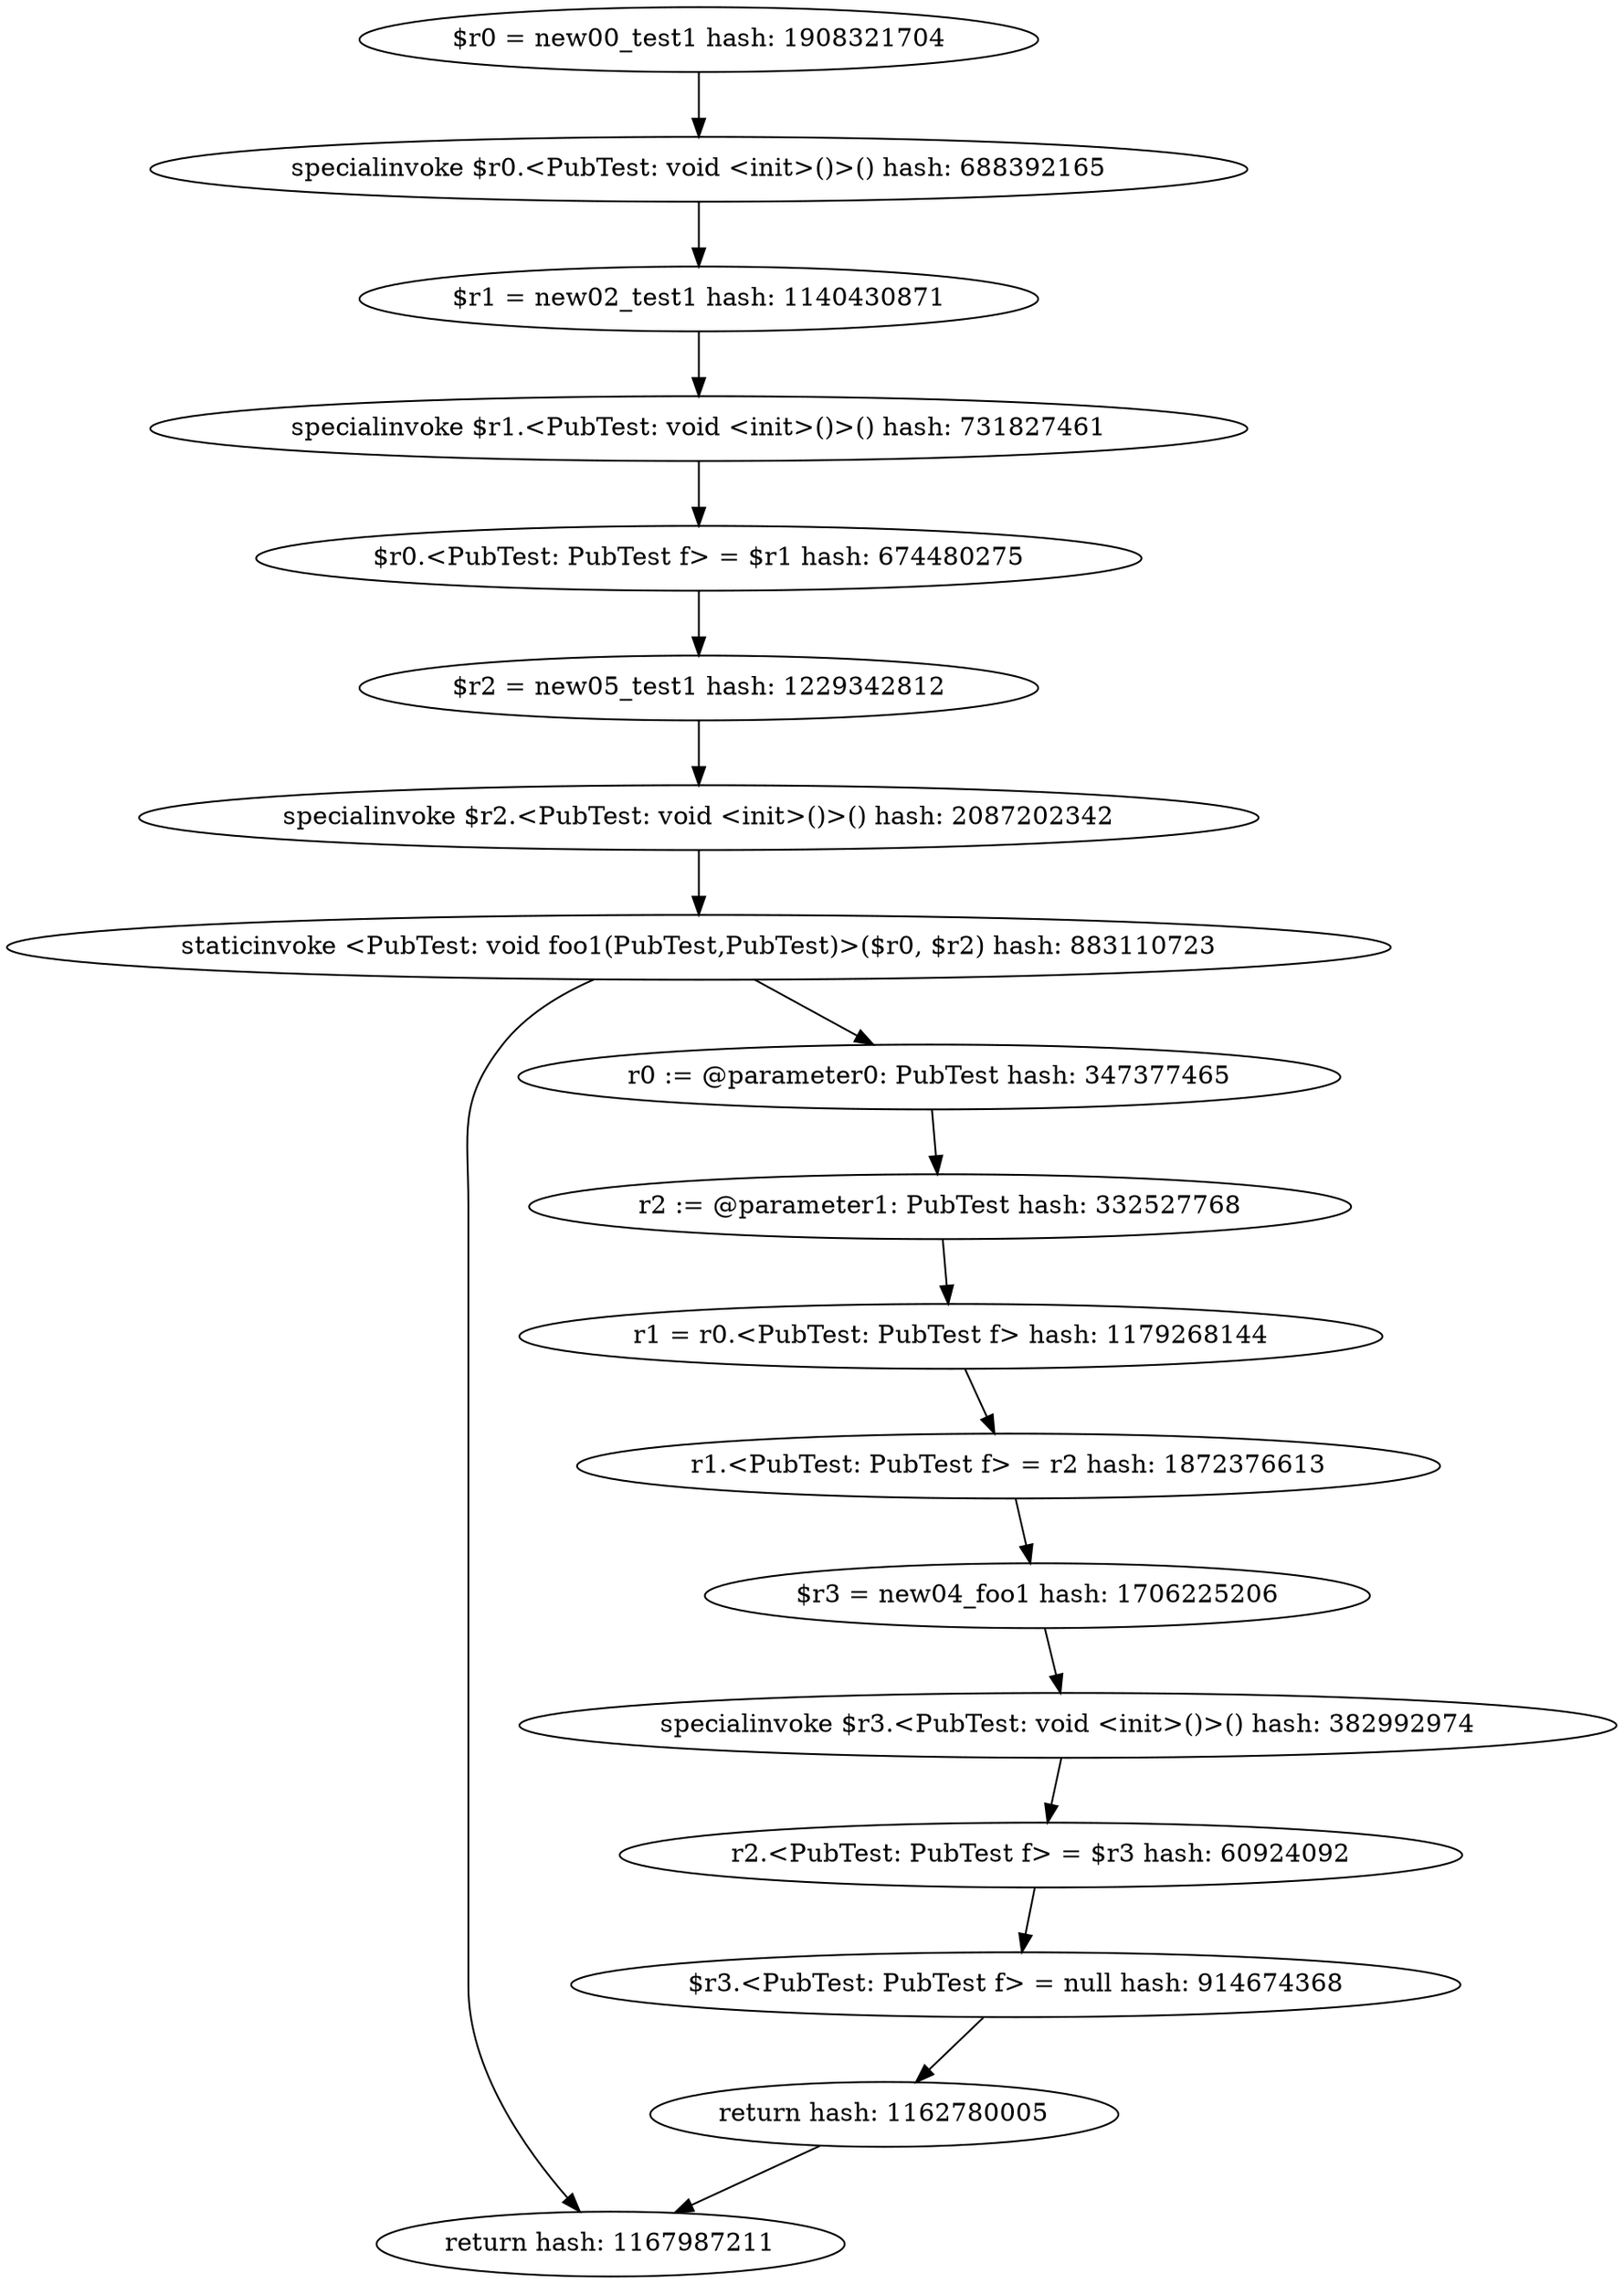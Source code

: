 digraph "./target1-pub/PubTest.test1.intra.debug" {
    "$r0 = new00_test1 hash: 1908321704";
    "specialinvoke $r0.<PubTest: void <init>()>() hash: 688392165";
    "$r1 = new02_test1 hash: 1140430871";
    "specialinvoke $r1.<PubTest: void <init>()>() hash: 731827461";
    "$r0.<PubTest: PubTest f> = $r1 hash: 674480275";
    "$r2 = new05_test1 hash: 1229342812";
    "specialinvoke $r2.<PubTest: void <init>()>() hash: 2087202342";
    "staticinvoke <PubTest: void foo1(PubTest,PubTest)>($r0, $r2) hash: 883110723";
    "return hash: 1167987211";
    "r0 := @parameter0: PubTest hash: 347377465";
    "r2 := @parameter1: PubTest hash: 332527768";
    "r1 = r0.<PubTest: PubTest f> hash: 1179268144";
    "r1.<PubTest: PubTest f> = r2 hash: 1872376613";
    "$r3 = new04_foo1 hash: 1706225206";
    "specialinvoke $r3.<PubTest: void <init>()>() hash: 382992974";
    "r2.<PubTest: PubTest f> = $r3 hash: 60924092";
    "$r3.<PubTest: PubTest f> = null hash: 914674368";
    "return hash: 1162780005";
    "$r0 = new00_test1 hash: 1908321704"->"specialinvoke $r0.<PubTest: void <init>()>() hash: 688392165";
    "specialinvoke $r0.<PubTest: void <init>()>() hash: 688392165"->"$r1 = new02_test1 hash: 1140430871";
    "$r1 = new02_test1 hash: 1140430871"->"specialinvoke $r1.<PubTest: void <init>()>() hash: 731827461";
    "specialinvoke $r1.<PubTest: void <init>()>() hash: 731827461"->"$r0.<PubTest: PubTest f> = $r1 hash: 674480275";
    "$r0.<PubTest: PubTest f> = $r1 hash: 674480275"->"$r2 = new05_test1 hash: 1229342812";
    "$r2 = new05_test1 hash: 1229342812"->"specialinvoke $r2.<PubTest: void <init>()>() hash: 2087202342";
    "specialinvoke $r2.<PubTest: void <init>()>() hash: 2087202342"->"staticinvoke <PubTest: void foo1(PubTest,PubTest)>($r0, $r2) hash: 883110723";
    "staticinvoke <PubTest: void foo1(PubTest,PubTest)>($r0, $r2) hash: 883110723"->"r0 := @parameter0: PubTest hash: 347377465";
    "staticinvoke <PubTest: void foo1(PubTest,PubTest)>($r0, $r2) hash: 883110723"->"return hash: 1167987211";
    "r0 := @parameter0: PubTest hash: 347377465"->"r2 := @parameter1: PubTest hash: 332527768";
    "r2 := @parameter1: PubTest hash: 332527768"->"r1 = r0.<PubTest: PubTest f> hash: 1179268144";
    "r1 = r0.<PubTest: PubTest f> hash: 1179268144"->"r1.<PubTest: PubTest f> = r2 hash: 1872376613";
    "r1.<PubTest: PubTest f> = r2 hash: 1872376613"->"$r3 = new04_foo1 hash: 1706225206";
    "$r3 = new04_foo1 hash: 1706225206"->"specialinvoke $r3.<PubTest: void <init>()>() hash: 382992974";
    "specialinvoke $r3.<PubTest: void <init>()>() hash: 382992974"->"r2.<PubTest: PubTest f> = $r3 hash: 60924092";
    "r2.<PubTest: PubTest f> = $r3 hash: 60924092"->"$r3.<PubTest: PubTest f> = null hash: 914674368";
    "$r3.<PubTest: PubTest f> = null hash: 914674368"->"return hash: 1162780005";
    "return hash: 1162780005"->"return hash: 1167987211";
}
